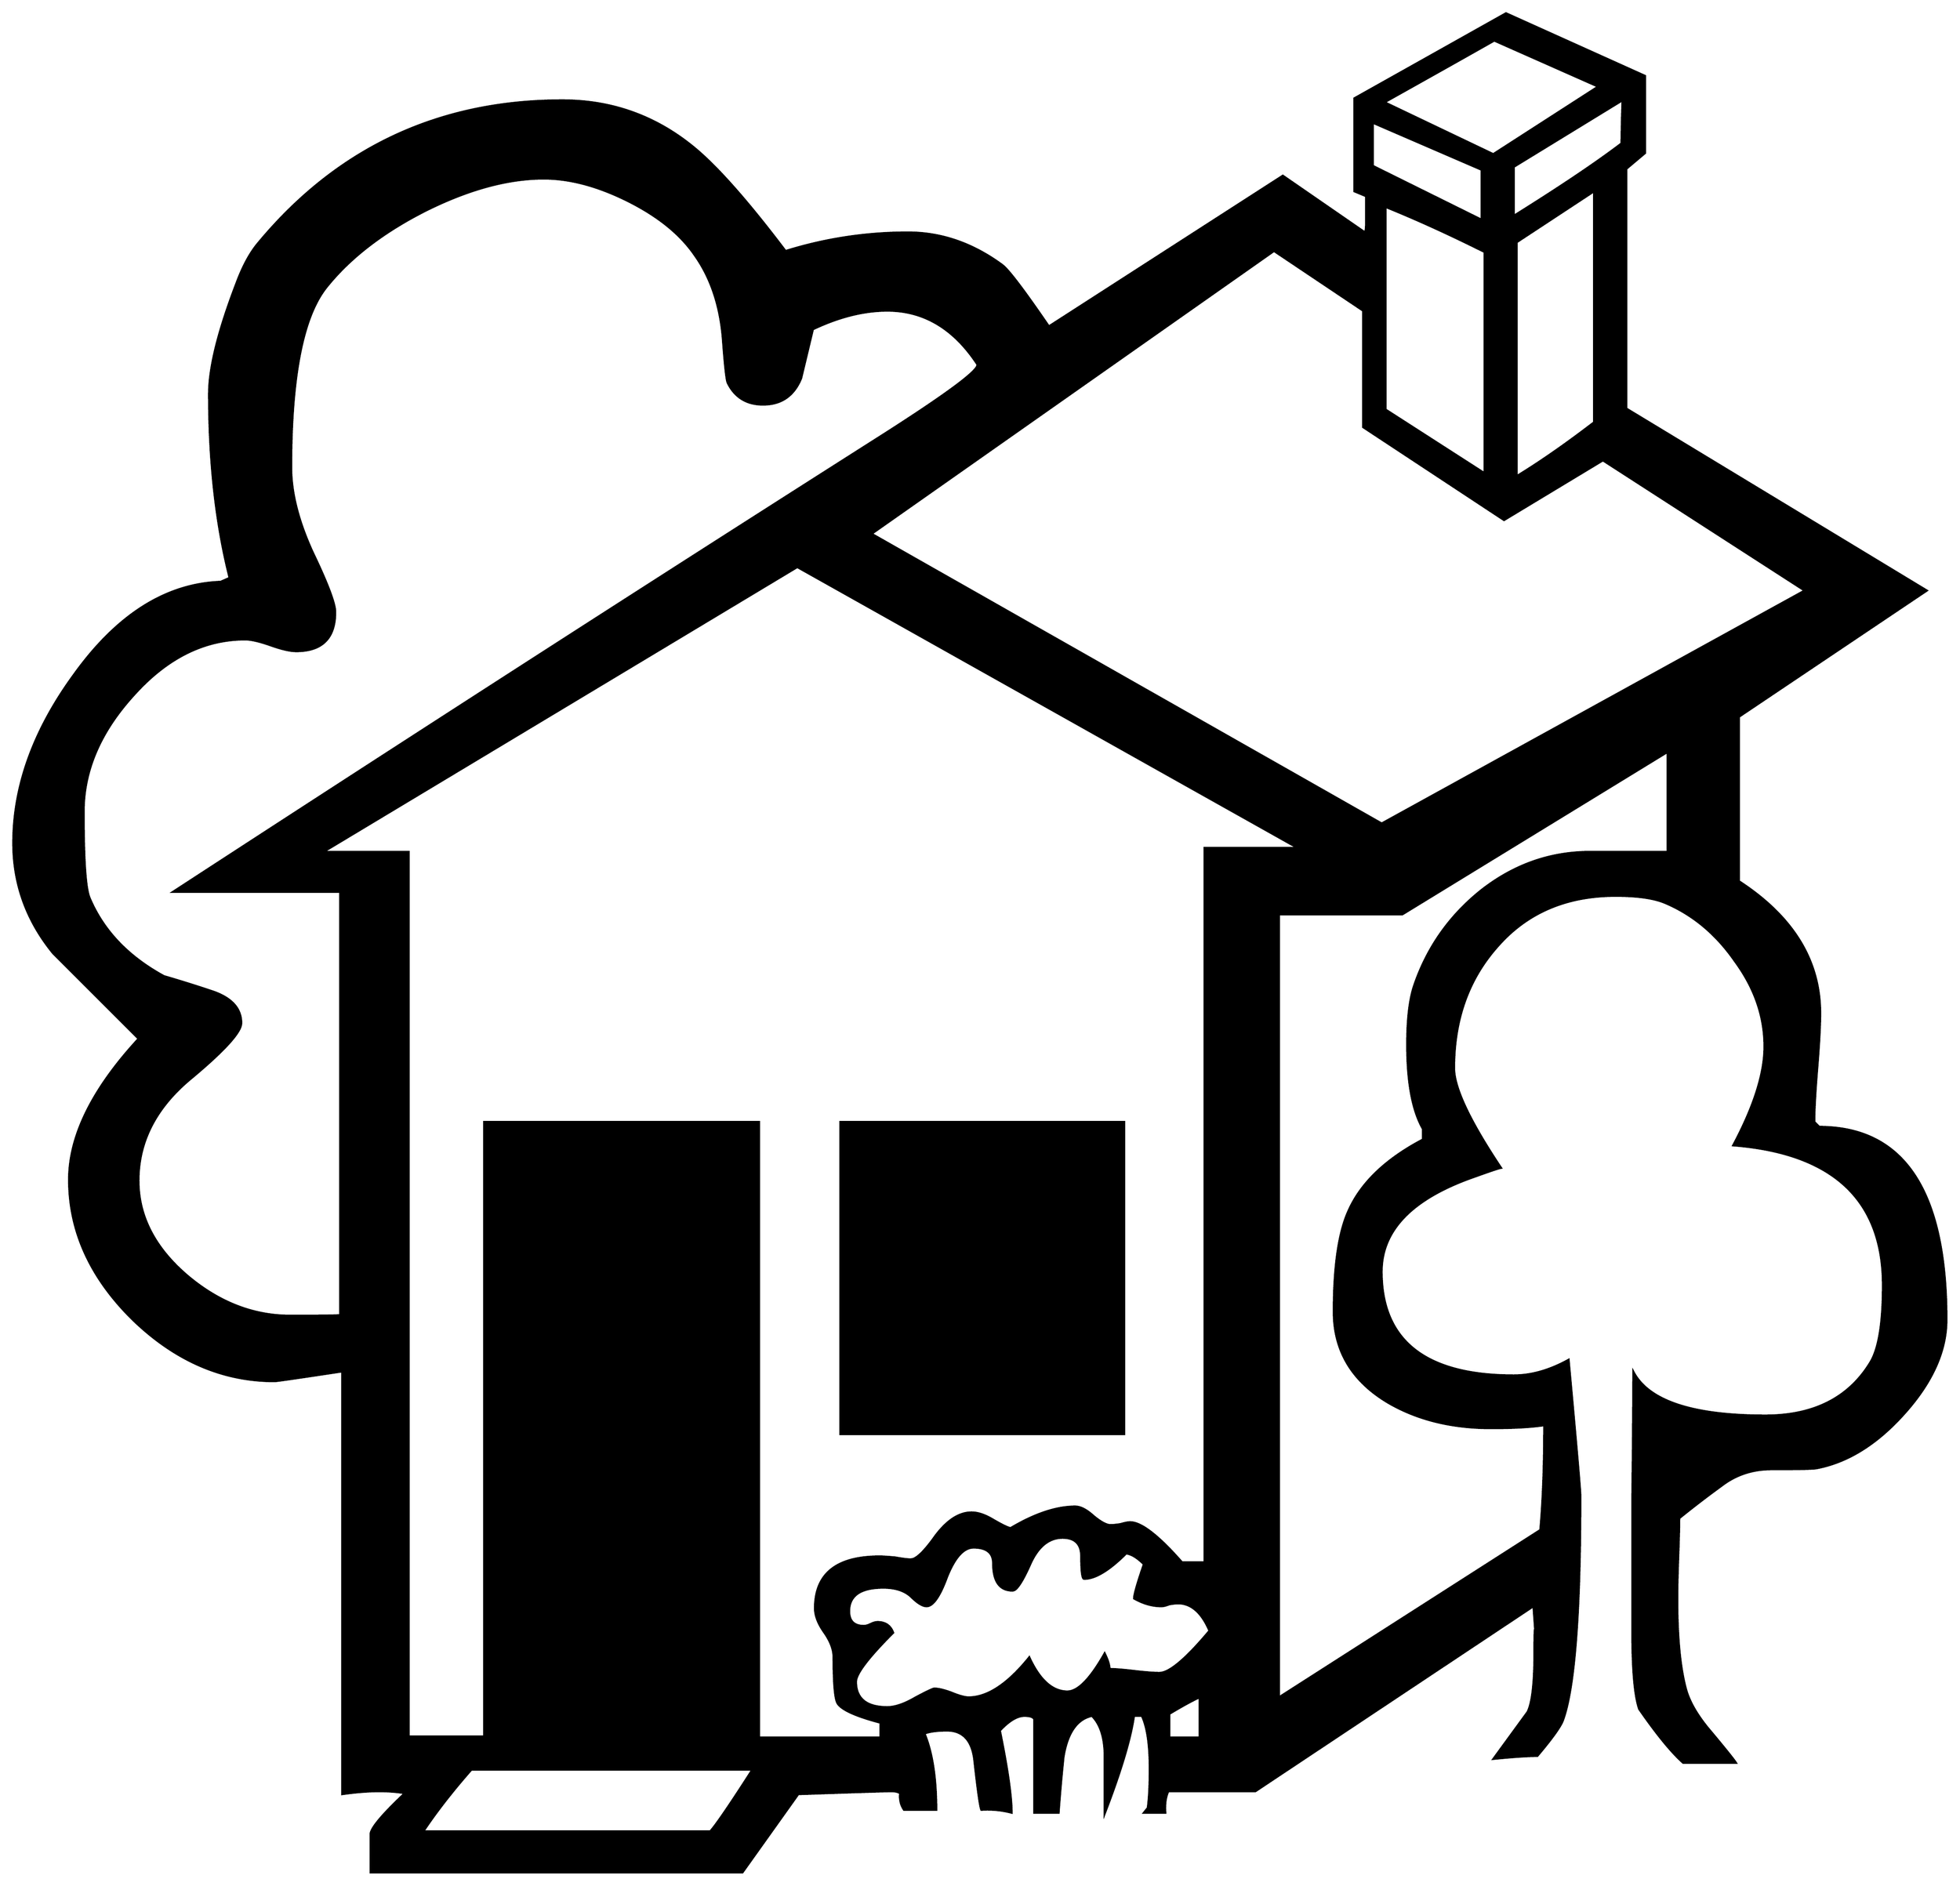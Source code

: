 


\begin{tikzpicture}[y=0.80pt, x=0.80pt, yscale=-1.0, xscale=1.0, inner sep=0pt, outer sep=0pt]
\begin{scope}[shift={(100.0,1722.0)},nonzero rule]
  \path[draw=.,fill=.,line width=1.600pt] (2057.0,-213.0) ..
    controls (2057.0,-181.0) and (2042.667,-149.0) ..
    (2014.0,-117.0) .. controls (1986.0,-85.667) and
    (1956.0,-67.0) .. (1924.0,-61.0) .. controls (1920.0,-60.333)
    and (1904.667,-60.0) .. (1878.0,-60.0) .. controls
    (1858.667,-60.0) and (1841.667,-54.333) .. (1827.0,-43.0) ..
    controls (1812.333,-32.333) and (1798.0,-21.333) .. (1784.0,-10.0)
    .. controls (1784.0,-2.0) and (1783.667,11.0) .. (1783.0,29.0)
    .. controls (1782.333,47.667) and (1782.0,62.0) .. (1782.0,72.0)
    .. controls (1782.0,112.0) and (1785.0,143.0) ..
    (1791.0,165.0) .. controls (1794.333,177.0) and (1801.667,190.0)
    .. (1813.0,204.0) .. controls (1830.333,224.667) and
    (1840.0,236.667) .. (1842.0,240.0) -- (1788.0,240.0) ..
    controls (1776.0,229.333) and (1761.0,211.0) .. (1743.0,185.0)
    .. controls (1738.333,171.667) and (1736.0,145.0) ..
    (1736.0,105.0) .. controls (1736.0,75.667) and (1736.0,31.333)
    .. (1736.0,-28.0) .. controls (1736.667,-87.333) and
    (1737.0,-131.333) .. (1737.0,-160.0) .. controls
    (1752.333,-130.0) and (1797.333,-115.0) .. (1872.0,-115.0) ..
    controls (1921.333,-115.0) and (1957.0,-133.0) ..
    (1979.0,-169.0) .. controls (1987.667,-183.0) and
    (1992.0,-209.333) .. (1992.0,-248.0) .. controls
    (1992.0,-335.333) and (1941.0,-383.0) .. (1839.0,-391.0) ..
    controls (1860.333,-431.0) and (1871.0,-464.667) ..
    (1871.0,-492.0) .. controls (1871.0,-522.667) and
    (1861.0,-551.667) .. (1841.0,-579.0) .. controls
    (1821.667,-607.0) and (1797.667,-627.0) .. (1769.0,-639.0) ..
    controls (1757.667,-643.667) and (1741.0,-646.0) ..
    (1719.0,-646.0) .. controls (1669.0,-646.0) and
    (1629.0,-629.0) .. (1599.0,-595.0) .. controls
    (1569.0,-561.667) and (1554.0,-520.0) .. (1554.0,-470.0) ..
    controls (1554.0,-450.0) and (1570.0,-416.0) ..
    (1602.0,-368.0) .. controls (1600.667,-368.0) and
    (1591.667,-365.0) .. (1575.0,-359.0) .. controls
    (1511.667,-337.0) and (1480.0,-304.667) .. (1480.0,-262.0) ..
    controls (1480.0,-191.333) and (1525.0,-156.0) ..
    (1615.0,-156.0) .. controls (1633.0,-156.0) and
    (1651.667,-161.333) .. (1671.0,-172.0) .. controls
    (1679.0,-84.667) and (1683.0,-38.333) .. (1683.0,-33.0) ..
    controls (1683.0,88.333) and (1677.0,165.0) .. (1665.0,197.0)
    .. controls (1662.333,203.667) and (1653.667,215.667) ..
    (1639.0,233.0) .. controls (1629.0,233.0) and (1614.0,234.0)
    .. (1594.0,236.0) .. controls (1617.333,204.0) and
    (1629.0,188.0) .. (1629.0,188.0) .. controls (1633.667,178.667)
    and (1636.0,158.333) .. (1636.0,127.0) .. controls
    (1636.0,105.0) and (1636.333,98.667) .. (1637.0,108.0) --
    (1635.0,80.0) -- (1351.0,269.0) -- (1262.0,269.0) ..
    controls (1259.333,275.0) and (1258.333,282.333) .. (1259.0,291.0)
    -- (1237.0,291.0) -- (1241.0,286.0) .. controls
    (1242.333,276.0) and (1243.0,262.667) .. (1243.0,246.0) ..
    controls (1243.0,221.333) and (1240.333,203.333) .. (1235.0,192.0)
    -- (1227.0,192.0) .. controls (1223.667,215.333) and
    (1213.667,248.667) .. (1197.0,292.0) .. controls (1197.0,292.0)
    and (1197.0,272.667) .. (1197.0,234.0) .. controls
    (1197.0,214.667) and (1192.667,200.667) .. (1184.0,192.0) ..
    controls (1168.667,195.333) and (1159.0,209.333) .. (1155.0,234.0)
    .. controls (1153.0,253.333) and (1151.333,272.333) ..
    (1150.0,291.0) -- (1125.0,291.0) -- (1125.0,195.0) ..
    controls (1123.667,193.0) and (1120.333,192.0) .. (1115.0,192.0)
    .. controls (1107.667,192.0) and (1099.333,197.0) ..
    (1090.0,207.0) .. controls (1098.0,246.333) and (1102.0,274.333)
    .. (1102.0,291.0) .. controls (1092.0,288.333) and
    (1081.667,287.333) .. (1071.0,288.0) .. controls (1069.667,285.333)
    and (1067.333,269.0) .. (1064.0,239.0) .. controls
    (1062.0,217.667) and (1052.667,207.0) .. (1036.0,207.0) ..
    controls (1026.0,207.0) and (1018.333,208.0) .. (1013.0,210.0)
    .. controls (1021.0,229.333) and (1025.0,255.333) ..
    (1025.0,288.0) -- (992.0,288.0) .. controls (988.667,283.333)
    and (987.333,277.667) .. (988.0,271.0) .. controls (986.0,269.667)
    and (983.0,269.0) .. (979.0,269.0) .. controls (974.333,269.0)
    and (942.667,270.0) .. (884.0,272.0) -- (827.0,352.0) --
    (447.0,352.0) -- (447.0,313.0) .. controls (447.0,307.0) and
    (458.667,293.0) .. (482.0,271.0) .. controls (474.0,269.667) and
    (465.333,269.0) .. (456.0,269.0) .. controls (444.667,269.0) and
    (432.0,270.0) .. (418.0,272.0) -- (418.0,-160.0) .. controls
    (374.0,-153.333) and (351.0,-150.0) .. (349.0,-150.0) ..
    controls (295.667,-150.0) and (247.333,-171.0) .. (204.0,-213.0)
    .. controls (160.667,-255.667) and (139.0,-303.333) ..
    (139.0,-356.0) .. controls (139.0,-400.667) and (162.667,-448.667)
    .. (210.0,-500.0) .. controls (181.333,-528.667) and
    (152.333,-557.667) .. (123.0,-587.0) .. controls (95.667,-620.333)
    and (82.0,-658.0) .. (82.0,-700.0) .. controls (82.0,-758.0)
    and (102.667,-815.333) .. (144.0,-872.0) .. controls
    (188.0,-933.333) and (238.0,-965.0) .. (294.0,-967.0) --
    (303.0,-971.0) .. controls (289.0,-1026.333) and
    (282.0,-1089.0) .. (282.0,-1159.0) .. controls
    (282.0,-1185.667) and (291.333,-1223.333) .. (310.0,-1272.0) ..
    controls (316.667,-1290.0) and (324.333,-1304.0) ..
    (333.0,-1314.0) .. controls (413.667,-1410.667) and
    (517.0,-1459.0) .. (643.0,-1459.0) .. controls
    (693.0,-1459.0) and (737.333,-1443.333) .. (776.0,-1412.0) ..
    controls (800.0,-1392.667) and (831.667,-1357.0) ..
    (871.0,-1305.0) .. controls (911.667,-1317.667) and
    (953.333,-1324.0) .. (996.0,-1324.0) .. controls
    (1030.0,-1324.0) and (1062.0,-1313.0) .. (1092.0,-1291.0) ..
    controls (1098.0,-1287.0) and (1114.0,-1266.0) ..
    (1140.0,-1228.0) -- (1379.0,-1382.0) -- (1463.0,-1324.0) ..
    controls (1463.667,-1326.0) and (1464.0,-1329.0) ..
    (1464.0,-1333.0) -- (1464.0,-1361.0) -- (1452.0,-1366.0) --
    (1452.0,-1461.0) -- (1607.0,-1548.0) -- (1749.0,-1484.0) --
    (1749.0,-1405.0) -- (1730.0,-1389.0) -- (1730.0,-1144.0) --
    (2037.0,-958.0) -- (1845.0,-829.0) -- (1845.0,-661.0) ..
    controls (1900.333,-625.0) and (1928.0,-580.0) ..
    (1928.0,-526.0) .. controls (1928.0,-513.333) and
    (1927.0,-494.667) .. (1925.0,-470.0) .. controls
    (1923.0,-445.333) and (1922.0,-427.0) .. (1922.0,-415.0) --
    (1927.0,-410.0) .. controls (2013.667,-410.0) and
    (2057.0,-344.333) .. (2057.0,-213.0) -- cycle(1726.0,-1459.0)
    -- (1615.0,-1391.0) -- (1615.0,-1341.0) .. controls
    (1663.0,-1371.0) and (1699.667,-1395.667) .. (1725.0,-1415.0) ..
    controls (1725.0,-1425.0) and (1725.333,-1439.667) ..
    (1726.0,-1459.0) -- cycle(1701.0,-1473.0) --
    (1595.0,-1520.0) .. controls (1570.333,-1506.0) and
    (1533.0,-1485.0) .. (1483.0,-1457.0) -- (1594.0,-1404.0) --
    (1701.0,-1473.0) -- cycle(1582.0,-1337.0) --
    (1582.0,-1388.0) -- (1471.0,-1436.0) -- (1471.0,-1392.0) --
    (1582.0,-1337.0) -- cycle(1697.0,-1130.0) --
    (1697.0,-1366.0) -- (1618.0,-1314.0) -- (1618.0,-1075.0) ..
    controls (1642.0,-1089.667) and (1668.333,-1108.0) ..
    (1697.0,-1130.0) -- cycle(1585.0,-1078.0) --
    (1585.0,-1304.0) .. controls (1549.0,-1322.0) and
    (1515.333,-1337.333) .. (1484.0,-1350.0) -- (1484.0,-1143.0) --
    (1585.0,-1078.0) -- cycle(1912.0,-958.0) -- (1706.0,-1091.0)
    -- (1605.0,-1030.0) -- (1461.0,-1125.0) -- (1461.0,-1244.0)
    -- (1370.0,-1305.0) -- (959.0,-1016.0) -- (1480.0,-720.0) --
    (1912.0,-958.0) -- cycle(1772.0,-691.0) -- (1772.0,-793.0)
    -- (1501.0,-627.0) -- (1375.0,-627.0) -- (1375.0,173.0) --
    (1642.0,2.0) .. controls (1644.667,-28.0) and (1646.0,-63.667)
    .. (1646.0,-105.0) .. controls (1632.667,-103.0) and
    (1614.667,-102.0) .. (1592.0,-102.0) .. controls
    (1550.667,-102.0) and (1515.0,-111.0) .. (1485.0,-129.0) ..
    controls (1449.0,-151.0) and (1431.0,-181.667) ..
    (1431.0,-221.0) .. controls (1431.0,-267.667) and
    (1436.0,-302.0) .. (1446.0,-324.0) .. controls
    (1458.667,-352.667) and (1484.0,-377.0) .. (1522.0,-397.0) --
    (1522.0,-408.0) .. controls (1511.333,-426.667) and
    (1506.0,-455.333) .. (1506.0,-494.0) .. controls
    (1506.0,-520.0) and (1508.333,-540.0) .. (1513.0,-554.0) ..
    controls (1526.333,-593.333) and (1549.333,-626.0) ..
    (1582.0,-652.0) .. controls (1615.333,-678.0) and
    (1652.333,-691.0) .. (1693.0,-691.0) -- (1772.0,-691.0) --
    cycle(1067.0,-1189.0) .. controls (1043.0,-1225.667) and
    (1012.333,-1244.0) .. (975.0,-1244.0) .. controls
    (951.0,-1244.0) and (925.667,-1237.667) .. (899.0,-1225.0) ..
    controls (895.0,-1208.333) and (891.0,-1191.667) ..
    (887.0,-1175.0) .. controls (879.667,-1157.0) and
    (866.667,-1148.0) .. (848.0,-1148.0) .. controls
    (831.333,-1148.0) and (819.333,-1155.333) .. (812.0,-1170.0) ..
    controls (810.667,-1172.0) and (809.0,-1186.667) ..
    (807.0,-1214.0) .. controls (804.333,-1248.667) and
    (794.667,-1277.667) .. (778.0,-1301.0) .. controls
    (763.333,-1322.333) and (740.667,-1340.667) .. (710.0,-1356.0) ..
    controls (679.333,-1371.333) and (650.667,-1379.0) ..
    (624.0,-1379.0) .. controls (587.333,-1379.0) and
    (547.0,-1368.0) .. (503.0,-1346.0) .. controls
    (459.667,-1324.0) and (426.0,-1298.0) .. (402.0,-1268.0) ..
    controls (378.0,-1238.0) and (366.0,-1176.667) ..
    (366.0,-1084.0) .. controls (366.0,-1058.0) and
    (373.333,-1029.0) .. (388.0,-997.0) .. controls (403.333,-965.0)
    and (411.0,-944.667) .. (411.0,-936.0) .. controls
    (411.0,-909.333) and (397.667,-896.0) .. (371.0,-896.0) ..
    controls (365.0,-896.0) and (356.333,-898.0) .. (345.0,-902.0)
    .. controls (333.667,-906.0) and (325.0,-908.0) ..
    (319.0,-908.0) .. controls (277.0,-908.0) and (239.0,-889.0)
    .. (205.0,-851.0) .. controls (171.0,-813.667) and
    (154.0,-774.0) .. (154.0,-732.0) .. controls (154.0,-682.667)
    and (156.0,-653.333) .. (160.0,-644.0) .. controls
    (174.0,-610.667) and (199.333,-584.0) .. (236.0,-564.0) ..
    controls (252.0,-559.333) and (268.0,-554.333) .. (284.0,-549.0)
    .. controls (304.667,-542.333) and (315.0,-531.333) ..
    (315.0,-516.0) .. controls (315.0,-506.667) and (297.333,-487.333)
    .. (262.0,-458.0) .. controls (227.333,-428.667) and
    (210.0,-394.333) .. (210.0,-355.0) .. controls (210.0,-318.333)
    and (227.0,-285.667) .. (261.0,-257.0) .. controls
    (293.0,-230.333) and (327.667,-217.0) .. (365.0,-217.0) ..
    controls (403.0,-217.0) and (420.0,-217.333) .. (416.0,-218.0)
    -- (416.0,-650.0) -- (245.0,-650.0) .. controls
    (493.667,-812.0) and (734.333,-967.0) .. (967.0,-1115.0) ..
    controls (1035.0,-1158.333) and (1068.333,-1183.0) ..
    (1067.0,-1189.0) -- cycle(1394.0,-695.0) -- (883.0,-982.0)
    -- (399.0,-691.0) -- (486.0,-691.0) -- (486.0,213.0) --
    (563.0,213.0) -- (563.0,-415.0) -- (844.0,-415.0) --
    (844.0,214.0) -- (968.0,214.0) -- (968.0,199.0) .. controls
    (942.667,192.333) and (928.0,185.667) .. (924.0,179.0) .. controls
    (921.333,174.333) and (920.0,158.667) .. (920.0,132.0) .. controls
    (920.0,124.0) and (916.667,115.333) .. (910.0,106.0) .. controls
    (904.0,97.333) and (901.0,89.333) .. (901.0,82.0) .. controls
    (901.0,46.667) and (923.0,29.0) .. (967.0,29.0) .. controls
    (970.333,29.0) and (975.667,29.333) .. (983.0,30.0) .. controls
    (990.333,31.333) and (995.667,32.0) .. (999.0,32.0) .. controls
    (1004.333,32.0) and (1012.667,24.0) .. (1024.0,8.0) .. controls
    (1036.0,-8.0) and (1048.333,-16.0) .. (1061.0,-16.0) ..
    controls (1067.667,-16.0) and (1075.333,-13.333) .. (1084.0,-8.0)
    .. controls (1093.333,-2.667) and (1099.0,-0.0) .. (1101.0,0.0)
    .. controls (1125.667,-14.667) and (1147.667,-22.0) ..
    (1167.0,-22.0) .. controls (1172.333,-22.0) and (1178.667,-18.667)
    .. (1186.0,-12.0) .. controls (1193.333,-6.0) and
    (1199.0,-3.0) .. (1203.0,-3.0) .. controls (1205.0,-3.0) and
    (1208.333,-3.333) .. (1213.0,-4.0) .. controls (1217.667,-5.333) and
    (1221.0,-6.0) .. (1223.0,-6.0) .. controls (1234.333,-6.0) and
    (1252.0,7.667) .. (1276.0,35.0) -- (1299.0,35.0) --
    (1299.0,-695.0) -- (1394.0,-695.0) -- cycle(1294.0,214.0) --
    (1294.0,173.0) .. controls (1286.667,176.333) and (1276.333,182.0)
    .. (1263.0,190.0) -- (1263.0,214.0) -- (1294.0,214.0) --
    cycle(1304.0,105.0) .. controls (1296.0,86.333) and
    (1285.333,77.0) .. (1272.0,77.0) .. controls (1270.0,77.0) and
    (1267.0,77.333) .. (1263.0,78.0) .. controls (1259.667,79.333) and
    (1257.0,80.0) .. (1255.0,80.0) .. controls (1245.667,80.0) and
    (1236.333,77.333) .. (1227.0,72.0) .. controls (1227.0,68.0) and
    (1230.333,56.333) .. (1237.0,37.0) .. controls (1230.333,30.333) and
    (1224.333,26.667) .. (1219.0,26.0) .. controls (1201.667,43.333) and
    (1187.333,52.0) .. (1176.0,52.0) .. controls (1174.0,52.0) and
    (1173.0,44.333) .. (1173.0,29.0) .. controls (1173.0,16.333) and
    (1166.667,10.0) .. (1154.0,10.0) .. controls (1140.0,10.0) and
    (1129.0,19.0) .. (1121.0,37.0) .. controls (1113.0,55.0) and
    (1107.0,64.0) .. (1103.0,64.0) .. controls (1089.667,64.0) and
    (1083.0,54.667) .. (1083.0,36.0) .. controls (1083.0,25.333) and
    (1076.333,20.0) .. (1063.0,20.0) .. controls (1053.0,20.0) and
    (1044.0,30.0) .. (1036.0,50.0) .. controls (1028.667,70.0) and
    (1021.667,80.0) .. (1015.0,80.0) .. controls (1011.0,80.0) and
    (1005.667,76.667) .. (999.0,70.0) .. controls (992.333,64.0) and
    (983.0,61.0) .. (971.0,61.0) .. controls (947.667,61.0) and
    (936.0,69.0) .. (936.0,85.0) .. controls (936.0,95.0) and
    (941.0,100.0) .. (951.0,100.0) .. controls (953.0,100.0) and
    (955.333,99.333) .. (958.0,98.0) .. controls (960.667,96.667) and
    (963.0,96.0) .. (965.0,96.0) .. controls (973.0,96.0) and
    (978.333,99.667) .. (981.0,107.0) .. controls (955.667,132.333) and
    (943.0,149.0) .. (943.0,157.0) .. controls (943.0,174.333) and
    (953.667,183.0) .. (975.0,183.0) .. controls (983.0,183.0) and
    (992.667,179.667) .. (1004.0,173.0) .. controls (1015.333,167.0)
    and (1021.667,164.0) .. (1023.0,164.0) .. controls
    (1027.0,164.0) and (1032.667,165.333) .. (1040.0,168.0) ..
    controls (1048.0,171.333) and (1054.0,173.0) .. (1058.0,173.0)
    .. controls (1077.333,173.0) and (1098.0,159.333) ..
    (1120.0,132.0) .. controls (1130.667,155.333) and (1143.667,167.0)
    .. (1159.0,167.0) .. controls (1169.667,167.0) and
    (1182.333,154.0) .. (1197.0,128.0) .. controls (1200.333,134.667)
    and (1202.0,140.0) .. (1202.0,144.0) .. controls
    (1207.333,144.0) and (1215.667,144.667) .. (1227.0,146.0) ..
    controls (1238.333,147.333) and (1247.0,148.0) .. (1253.0,148.0)
    .. controls (1263.0,148.0) and (1280.0,133.667) ..
    (1304.0,105.0) -- cycle(837.0,247.0) -- (550.0,247.0) ..
    controls (530.667,269.0) and (514.333,290.0) .. (501.0,310.0) --
    (794.0,310.0) .. controls (800.0,303.333) and (814.333,282.333) ..
    (837.0,247.0) -- cycle(1217.0,-96.0) -- (927.0,-96.0) --
    (927.0,-415.0) -- (1217.0,-415.0) -- (1217.0,-96.0) --
    cycle;
\end{scope}

\end{tikzpicture}

